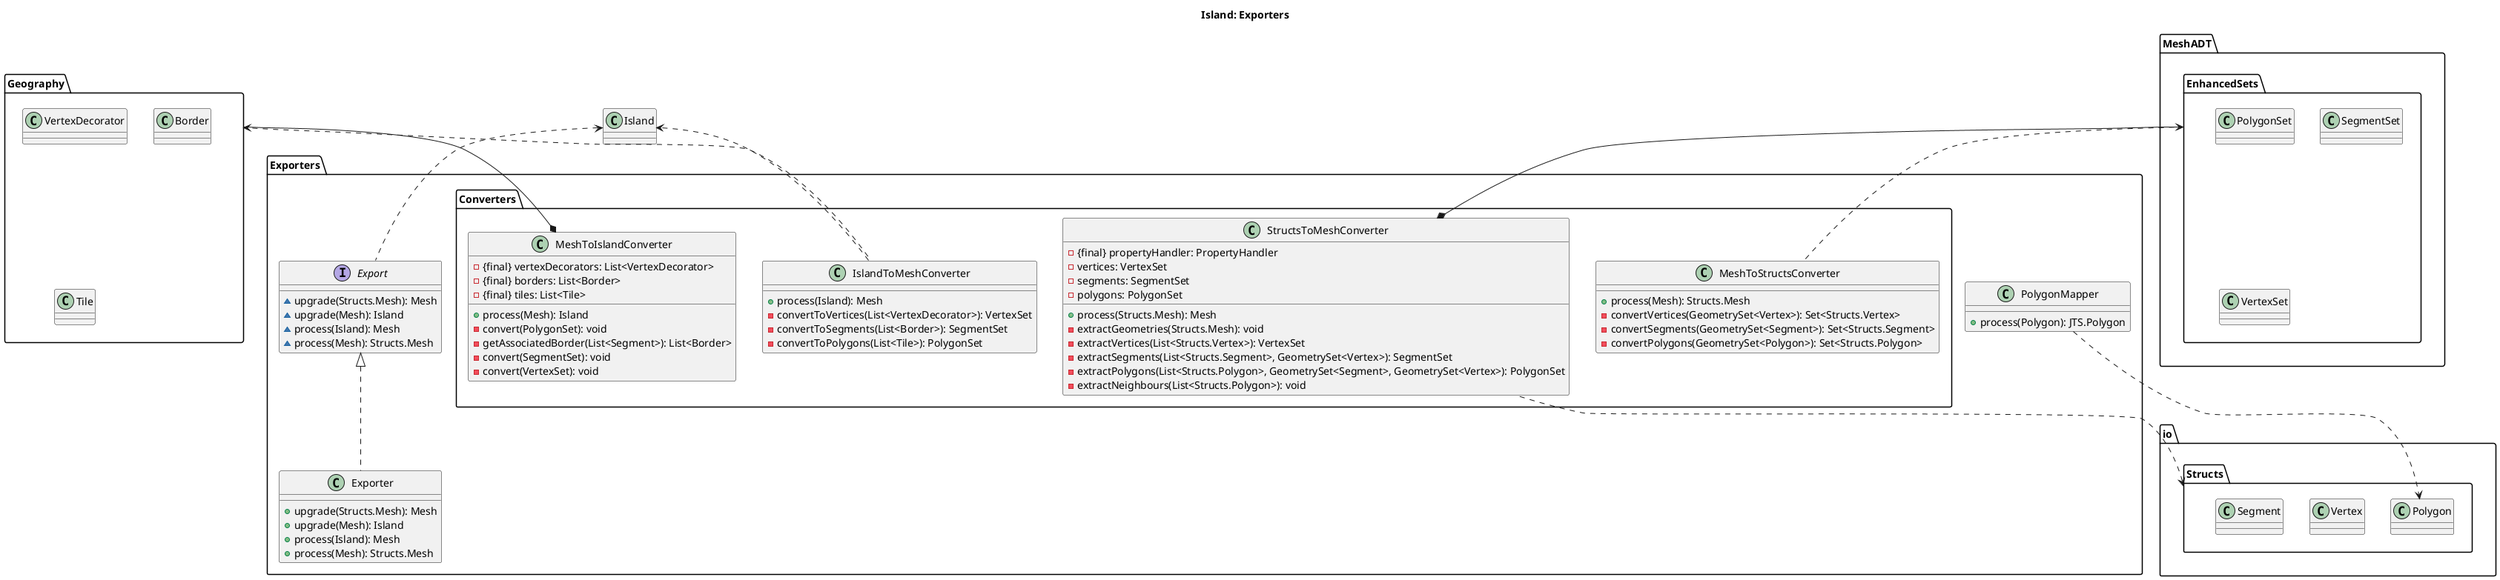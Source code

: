 @startuml

title Island: Exporters

package Geography {

  class VertexDecorator
  class Border
  class Tile

}

package Exporters {

  package Converters {
    class IslandToMeshConverter {
      +process(Island): Mesh
      -convertToVertices(List<VertexDecorator>): VertexSet
      -convertToSegments(List<Border>): SegmentSet
      -convertToPolygons(List<Tile>): PolygonSet

    }
    class MeshToIslandConverter {
      -{final} vertexDecorators: List<VertexDecorator>
      -{final} borders: List<Border>
      -{final} tiles: List<Tile>
      +process(Mesh): Island
      -convert(PolygonSet): void
      -getAssociatedBorder(List<Segment>): List<Border>
      -convert(SegmentSet): void
      -convert(VertexSet): void
    }
    class MeshToStructsConverter {
      +process(Mesh): Structs.Mesh
      -convertVertices(GeometrySet<Vertex>): Set<Structs.Vertex>
      -convertSegments(GeometrySet<Segment>): Set<Structs.Segment>
      -convertPolygons(GeometrySet<Polygon>): Set<Structs.Polygon>
    }
    class StructsToMeshConverter {
      -{final} propertyHandler: PropertyHandler
      -vertices: VertexSet
      -segments: SegmentSet
      -polygons: PolygonSet

      +process(Structs.Mesh): Mesh
      -extractGeometries(Structs.Mesh): void
      -extractVertices(List<Structs.Vertex>): VertexSet
      -extractSegments(List<Structs.Segment>, GeometrySet<Vertex>): SegmentSet
      -extractPolygons(List<Structs.Polygon>, GeometrySet<Segment>, GeometrySet<Vertex>): PolygonSet
      -extractNeighbours(List<Structs.Polygon>): void
    }
  }

  interface Export {
    ~upgrade(Structs.Mesh): Mesh
    ~upgrade(Mesh): Island
    ~process(Island): Mesh
    ~process(Mesh): Structs.Mesh
  }
  class Exporter {
    +upgrade(Structs.Mesh): Mesh
    +upgrade(Mesh): Island
    +process(Island): Mesh
    +process(Mesh): Structs.Mesh
  }
  class PolygonMapper {
    +process(Polygon): JTS.Polygon
  }

}

package MeshADT {

  package EnhancedSets {
    class PolygonSet
    class SegmentSet
    class VertexSet
  }

}

package io {

  package Structs {

    class Polygon
    class Vertex
    class Segment

  }

}

Exporters.Converters.MeshToIslandConverter *-up- Geography

Export .up.> Island
Exporter .up.|> Export

Exporters.Converters.IslandToMeshConverter .> Island
Exporters.Converters.IslandToMeshConverter .up.> Geography

Exporters.Converters.MeshToStructsConverter .up.> MeshADT.EnhancedSets

Exporters.Converters.StructsToMeshConverter *-up- MeshADT.EnhancedSets
Exporters.Converters.StructsToMeshConverter .up.> io.Structs

Exporters.PolygonMapper ..> io.Structs.Polygon

@enduml